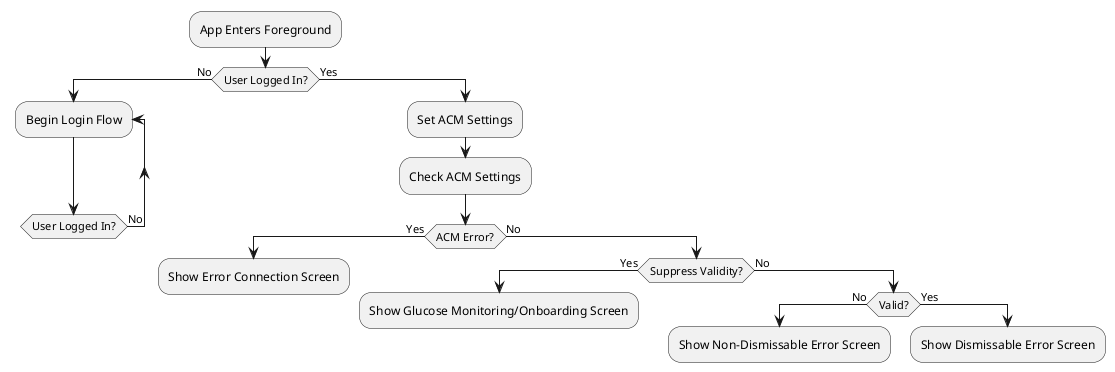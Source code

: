 @startuml
:App Enters Foreground;
if (User Logged In?) then (No)
  repeat :Begin Login Flow;
  repeat while (User Logged In?) is (No)
  detach
else (Yes)
  :Set ACM Settings;
  :Check ACM Settings;
  if (ACM Error?) then (Yes)
  :Show Error Connection Screen;
  kill
  else (No)
   if (Suppress Validity?) then (Yes)
   :Show Glucose Monitoring/Onboarding Screen;
   kill
   else (No)
   if (Valid?) then (No)
   :Show Non-Dismissable Error Screen;
   kill
   else (Yes)
   :Show Dismissable Error Screen;
   kill
@enduml